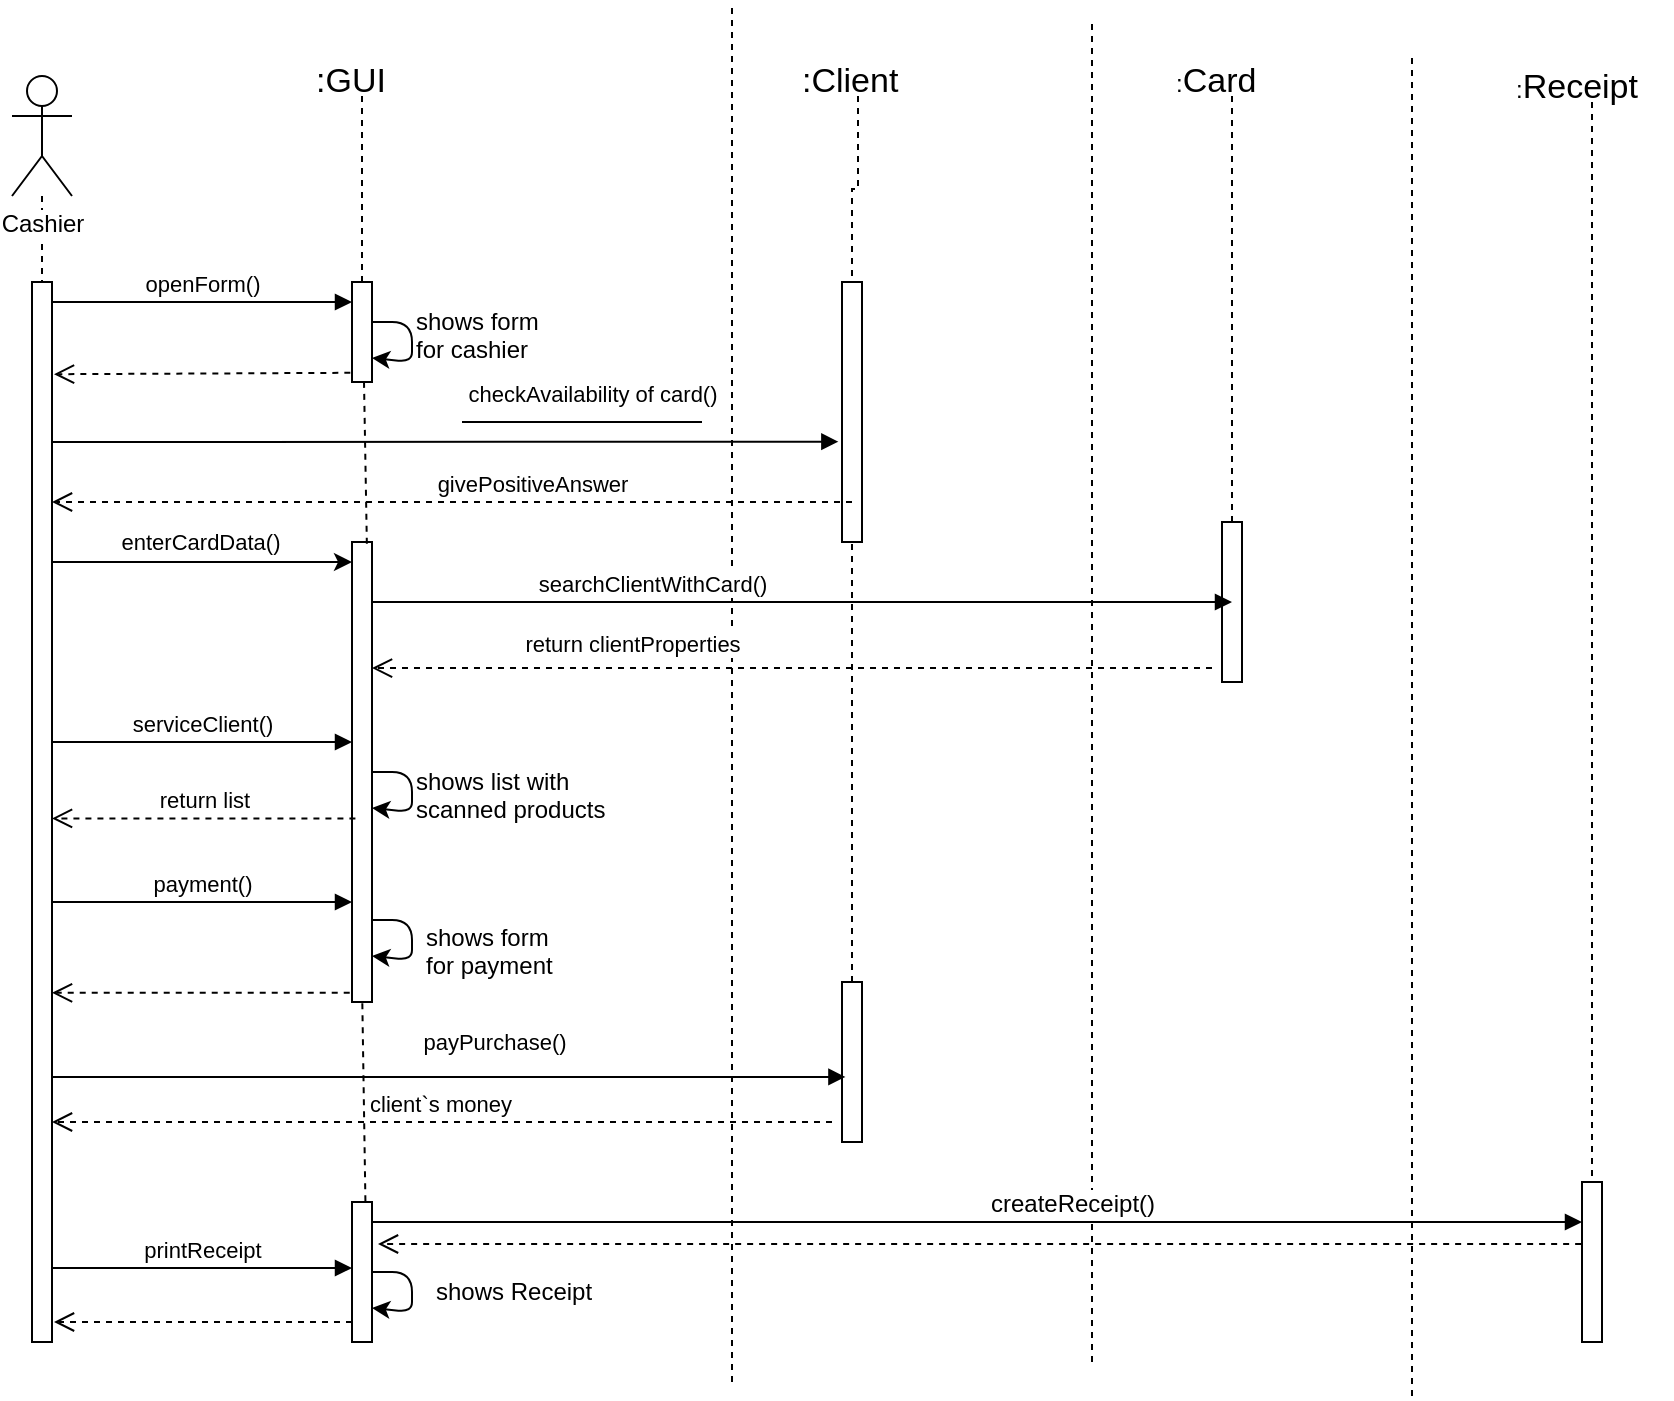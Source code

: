 <mxfile version="10.7.5" type="device"><diagram id="Gr4ecQkC6wrbrhz9PjYc" name="Page-1"><mxGraphModel dx="1553" dy="638" grid="1" gridSize="10" guides="1" tooltips="1" connect="1" arrows="1" fold="1" page="1" pageScale="1" pageWidth="827" pageHeight="1169" math="0" shadow="0"><root><mxCell id="0"/><mxCell id="1" parent="0"/><mxCell id="LCpOvm6y9vnS6A3qawdt-9" value="" style="edgeStyle=orthogonalEdgeStyle;rounded=0;orthogonalLoop=1;jettySize=auto;html=1;dashed=1;endArrow=none;endFill=0;" parent="1" source="LCpOvm6y9vnS6A3qawdt-1" target="LCpOvm6y9vnS6A3qawdt-8" edge="1"><mxGeometry relative="1" as="geometry"/></mxCell><mxCell id="LCpOvm6y9vnS6A3qawdt-1" value="Cashier" style="shape=umlActor;verticalLabelPosition=bottom;labelBackgroundColor=#ffffff;verticalAlign=top;html=1;outlineConnect=0;" parent="1" vertex="1"><mxGeometry x="100" y="147" width="30" height="60" as="geometry"/></mxCell><mxCell id="LCpOvm6y9vnS6A3qawdt-14" style="edgeStyle=orthogonalEdgeStyle;rounded=0;orthogonalLoop=1;jettySize=auto;html=1;dashed=1;endArrow=none;endFill=0;" parent="1" source="LCpOvm6y9vnS6A3qawdt-2" target="LCpOvm6y9vnS6A3qawdt-10" edge="1"><mxGeometry relative="1" as="geometry"/></mxCell><mxCell id="LCpOvm6y9vnS6A3qawdt-2" value="&lt;font style=&quot;font-size: 17px&quot;&gt;:GUI&lt;/font&gt;" style="text;html=1;resizable=0;points=[];autosize=1;align=left;verticalAlign=top;spacingTop=-4;" parent="1" vertex="1"><mxGeometry x="250" y="137" width="50" height="20" as="geometry"/></mxCell><mxCell id="LCpOvm6y9vnS6A3qawdt-15" style="edgeStyle=orthogonalEdgeStyle;rounded=0;orthogonalLoop=1;jettySize=auto;html=1;dashed=1;endArrow=none;endFill=0;" parent="1" source="LCpOvm6y9vnS6A3qawdt-3" target="LCpOvm6y9vnS6A3qawdt-11" edge="1"><mxGeometry relative="1" as="geometry"/></mxCell><mxCell id="LCpOvm6y9vnS6A3qawdt-3" value="&lt;font style=&quot;font-size: 17px&quot;&gt;:Client&lt;/font&gt;" style="text;html=1;resizable=0;points=[];autosize=1;align=left;verticalAlign=top;spacingTop=-4;" parent="1" vertex="1"><mxGeometry x="493" y="137" width="60" height="20" as="geometry"/></mxCell><mxCell id="LCpOvm6y9vnS6A3qawdt-4" value="" style="endArrow=none;dashed=1;html=1;exitX=0.671;exitY=-0.006;exitDx=0;exitDy=0;exitPerimeter=0;" parent="1" source="LCpOvm6y9vnS6A3qawdt-48" edge="1"><mxGeometry width="50" height="50" relative="1" as="geometry"><mxPoint x="275" y="746" as="sourcePoint"/><mxPoint x="275" y="600" as="targetPoint"/></mxGeometry></mxCell><mxCell id="LCpOvm6y9vnS6A3qawdt-5" value="" style="endArrow=none;dashed=1;html=1;" parent="1" edge="1"><mxGeometry width="50" height="50" relative="1" as="geometry"><mxPoint x="460" y="800" as="sourcePoint"/><mxPoint x="460" y="110.0" as="targetPoint"/></mxGeometry></mxCell><mxCell id="LCpOvm6y9vnS6A3qawdt-8" value="" style="html=1;points=[];perimeter=orthogonalPerimeter;" parent="1" vertex="1"><mxGeometry x="110" y="250" width="10" height="530" as="geometry"/></mxCell><mxCell id="LCpOvm6y9vnS6A3qawdt-10" value="" style="html=1;points=[];perimeter=orthogonalPerimeter;" parent="1" vertex="1"><mxGeometry x="270" y="250" width="10" height="50" as="geometry"/></mxCell><mxCell id="LCpOvm6y9vnS6A3qawdt-11" value="" style="html=1;points=[];perimeter=orthogonalPerimeter;" parent="1" vertex="1"><mxGeometry x="515" y="250" width="10" height="130" as="geometry"/></mxCell><mxCell id="LCpOvm6y9vnS6A3qawdt-16" value="openForm()" style="html=1;verticalAlign=bottom;endArrow=block;" parent="1" target="LCpOvm6y9vnS6A3qawdt-10" edge="1"><mxGeometry width="80" relative="1" as="geometry"><mxPoint x="120" y="260" as="sourcePoint"/><mxPoint x="200" y="260" as="targetPoint"/></mxGeometry></mxCell><mxCell id="LCpOvm6y9vnS6A3qawdt-18" value="shows form &lt;br&gt;for cashier" style="text;html=1;resizable=0;points=[];autosize=1;align=left;verticalAlign=top;spacingTop=-4;" parent="1" vertex="1"><mxGeometry x="300" y="260" width="80" height="30" as="geometry"/></mxCell><mxCell id="LCpOvm6y9vnS6A3qawdt-19" value="" style="html=1;verticalAlign=bottom;endArrow=open;dashed=1;endSize=8;exitX=-0.083;exitY=0.908;exitDx=0;exitDy=0;exitPerimeter=0;entryX=1.1;entryY=0.087;entryDx=0;entryDy=0;entryPerimeter=0;" parent="1" source="LCpOvm6y9vnS6A3qawdt-10" target="LCpOvm6y9vnS6A3qawdt-8" edge="1"><mxGeometry relative="1" as="geometry"><mxPoint x="270" y="280" as="sourcePoint"/><mxPoint x="115" y="286" as="targetPoint"/></mxGeometry></mxCell><mxCell id="LCpOvm6y9vnS6A3qawdt-21" value="checkAvailability of card()" style="html=1;verticalAlign=bottom;endArrow=block;entryX=-0.182;entryY=0.614;entryDx=0;entryDy=0;entryPerimeter=0;" parent="1" target="LCpOvm6y9vnS6A3qawdt-11" edge="1"><mxGeometry x="0.374" y="15" width="80" relative="1" as="geometry"><mxPoint x="120" y="330" as="sourcePoint"/><mxPoint x="200" y="330" as="targetPoint"/><mxPoint as="offset"/></mxGeometry></mxCell><mxCell id="LCpOvm6y9vnS6A3qawdt-22" value="givePositiveAnswer" style="html=1;verticalAlign=bottom;endArrow=open;dashed=1;endSize=8;" parent="1" target="LCpOvm6y9vnS6A3qawdt-8" edge="1"><mxGeometry x="-0.2" relative="1" as="geometry"><mxPoint x="520" y="360" as="sourcePoint"/><mxPoint x="440" y="360" as="targetPoint"/><mxPoint as="offset"/></mxGeometry></mxCell><mxCell id="LCpOvm6y9vnS6A3qawdt-27" style="edgeStyle=orthogonalEdgeStyle;rounded=0;orthogonalLoop=1;jettySize=auto;html=1;dashed=1;endArrow=none;endFill=0;" parent="1" source="LCpOvm6y9vnS6A3qawdt-24" target="LCpOvm6y9vnS6A3qawdt-26" edge="1"><mxGeometry relative="1" as="geometry"/></mxCell><mxCell id="LCpOvm6y9vnS6A3qawdt-24" value=":&lt;font style=&quot;font-size: 17px&quot;&gt;Card&lt;/font&gt;" style="text;html=1;resizable=0;points=[];autosize=1;align=left;verticalAlign=top;spacingTop=-4;" parent="1" vertex="1"><mxGeometry x="680" y="137" width="60" height="20" as="geometry"/></mxCell><mxCell id="LCpOvm6y9vnS6A3qawdt-25" value="" style="endArrow=none;dashed=1;html=1;" parent="1" edge="1"><mxGeometry width="50" height="50" relative="1" as="geometry"><mxPoint x="640" y="790" as="sourcePoint"/><mxPoint x="640" y="120.0" as="targetPoint"/></mxGeometry></mxCell><mxCell id="LCpOvm6y9vnS6A3qawdt-26" value="" style="html=1;points=[];perimeter=orthogonalPerimeter;" parent="1" vertex="1"><mxGeometry x="705" y="370" width="10" height="80" as="geometry"/></mxCell><mxCell id="LCpOvm6y9vnS6A3qawdt-29" value="searchClientWithCard()" style="html=1;verticalAlign=bottom;endArrow=block;" parent="1" source="LCpOvm6y9vnS6A3qawdt-31" edge="1"><mxGeometry x="-0.349" width="80" relative="1" as="geometry"><mxPoint x="330" y="410" as="sourcePoint"/><mxPoint x="710" y="410" as="targetPoint"/><mxPoint as="offset"/></mxGeometry></mxCell><mxCell id="LCpOvm6y9vnS6A3qawdt-31" value="" style="html=1;points=[];perimeter=orthogonalPerimeter;" parent="1" vertex="1"><mxGeometry x="270" y="380" width="10" height="230" as="geometry"/></mxCell><mxCell id="LCpOvm6y9vnS6A3qawdt-32" value="return clientProperties" style="html=1;verticalAlign=bottom;endArrow=open;dashed=1;endSize=8;entryX=1;entryY=0.274;entryDx=0;entryDy=0;entryPerimeter=0;" parent="1" target="LCpOvm6y9vnS6A3qawdt-31" edge="1"><mxGeometry x="0.382" y="-3" relative="1" as="geometry"><mxPoint x="700" y="443" as="sourcePoint"/><mxPoint x="292" y="443" as="targetPoint"/><mxPoint as="offset"/></mxGeometry></mxCell><mxCell id="LCpOvm6y9vnS6A3qawdt-35" value="serviceClient()" style="html=1;verticalAlign=bottom;endArrow=block;" parent="1" target="LCpOvm6y9vnS6A3qawdt-31" edge="1"><mxGeometry width="80" relative="1" as="geometry"><mxPoint x="120" y="480" as="sourcePoint"/><mxPoint x="260" y="479" as="targetPoint"/></mxGeometry></mxCell><mxCell id="LCpOvm6y9vnS6A3qawdt-38" value="shows list with &lt;br&gt;scanned products" style="text;html=1;resizable=0;points=[];autosize=1;align=left;verticalAlign=top;spacingTop=-4;" parent="1" vertex="1"><mxGeometry x="300" y="490" width="110" height="30" as="geometry"/></mxCell><mxCell id="LCpOvm6y9vnS6A3qawdt-39" value="return list" style="html=1;verticalAlign=bottom;endArrow=open;dashed=1;endSize=8;exitX=0.171;exitY=0.601;exitDx=0;exitDy=0;exitPerimeter=0;" parent="1" source="LCpOvm6y9vnS6A3qawdt-31" target="LCpOvm6y9vnS6A3qawdt-8" edge="1"><mxGeometry relative="1" as="geometry"><mxPoint x="280" y="500" as="sourcePoint"/><mxPoint x="200" y="500" as="targetPoint"/></mxGeometry></mxCell><mxCell id="LCpOvm6y9vnS6A3qawdt-40" value="payment()" style="html=1;verticalAlign=bottom;endArrow=block;" parent="1" target="LCpOvm6y9vnS6A3qawdt-31" edge="1"><mxGeometry width="80" relative="1" as="geometry"><mxPoint x="120" y="560" as="sourcePoint"/><mxPoint x="200" y="570" as="targetPoint"/></mxGeometry></mxCell><mxCell id="LCpOvm6y9vnS6A3qawdt-42" value="" style="html=1;verticalAlign=bottom;endArrow=open;dashed=1;endSize=8;exitX=-0.114;exitY=0.98;exitDx=0;exitDy=0;exitPerimeter=0;" parent="1" source="LCpOvm6y9vnS6A3qawdt-31" target="LCpOvm6y9vnS6A3qawdt-8" edge="1"><mxGeometry relative="1" as="geometry"><mxPoint x="280" y="590" as="sourcePoint"/><mxPoint x="121" y="590" as="targetPoint"/></mxGeometry></mxCell><mxCell id="LCpOvm6y9vnS6A3qawdt-44" value="shows form &lt;br&gt;for payment" style="text;html=1;resizable=0;points=[];autosize=1;align=left;verticalAlign=top;spacingTop=-4;" parent="1" vertex="1"><mxGeometry x="305" y="568" width="80" height="30" as="geometry"/></mxCell><mxCell id="LCpOvm6y9vnS6A3qawdt-45" value="" style="html=1;points=[];perimeter=orthogonalPerimeter;" parent="1" vertex="1"><mxGeometry x="515" y="600" width="10" height="80" as="geometry"/></mxCell><mxCell id="LCpOvm6y9vnS6A3qawdt-46" value="payPurchase()" style="html=1;verticalAlign=bottom;endArrow=block;entryX=0.171;entryY=0.593;entryDx=0;entryDy=0;entryPerimeter=0;" parent="1" source="LCpOvm6y9vnS6A3qawdt-8" target="LCpOvm6y9vnS6A3qawdt-45" edge="1"><mxGeometry x="0.111" y="8" width="80" relative="1" as="geometry"><mxPoint x="120" y="640" as="sourcePoint"/><mxPoint x="200" y="650" as="targetPoint"/><mxPoint as="offset"/></mxGeometry></mxCell><mxCell id="LCpOvm6y9vnS6A3qawdt-47" value="client`s money" style="html=1;verticalAlign=bottom;endArrow=open;dashed=1;endSize=8;" parent="1" target="LCpOvm6y9vnS6A3qawdt-8" edge="1"><mxGeometry x="0.004" relative="1" as="geometry"><mxPoint x="510" y="670" as="sourcePoint"/><mxPoint x="430" y="670" as="targetPoint"/><mxPoint as="offset"/></mxGeometry></mxCell><mxCell id="PD-RdoGzvqLuLlRUSXUl-22" style="edgeStyle=orthogonalEdgeStyle;rounded=0;orthogonalLoop=1;jettySize=auto;html=1;endArrow=block;endFill=1;" parent="1" source="LCpOvm6y9vnS6A3qawdt-48" target="PD-RdoGzvqLuLlRUSXUl-24" edge="1"><mxGeometry relative="1" as="geometry"><mxPoint x="800" y="720" as="targetPoint"/><Array as="points"><mxPoint x="380" y="720"/><mxPoint x="380" y="720"/></Array></mxGeometry></mxCell><mxCell id="PD-RdoGzvqLuLlRUSXUl-23" value="createReceipt()" style="text;html=1;resizable=0;points=[];align=center;verticalAlign=middle;labelBackgroundColor=#ffffff;" parent="PD-RdoGzvqLuLlRUSXUl-22" vertex="1" connectable="0"><mxGeometry x="0.171" y="4" relative="1" as="geometry"><mxPoint x="-4.5" y="-5.5" as="offset"/></mxGeometry></mxCell><mxCell id="LCpOvm6y9vnS6A3qawdt-48" value="" style="html=1;points=[];perimeter=orthogonalPerimeter;" parent="1" vertex="1"><mxGeometry x="270" y="710" width="10" height="70" as="geometry"/></mxCell><mxCell id="LCpOvm6y9vnS6A3qawdt-49" value="printReceipt" style="html=1;verticalAlign=bottom;endArrow=block;" parent="1" edge="1"><mxGeometry width="80" relative="1" as="geometry"><mxPoint x="120" y="743" as="sourcePoint"/><mxPoint x="270" y="743" as="targetPoint"/></mxGeometry></mxCell><mxCell id="LCpOvm6y9vnS6A3qawdt-50" value="" style="html=1;verticalAlign=bottom;endArrow=open;dashed=1;endSize=8;" parent="1" edge="1"><mxGeometry relative="1" as="geometry"><mxPoint x="270" y="770" as="sourcePoint"/><mxPoint x="121" y="770" as="targetPoint"/></mxGeometry></mxCell><mxCell id="LCpOvm6y9vnS6A3qawdt-52" value="shows Receipt" style="text;html=1;resizable=0;points=[];autosize=1;align=left;verticalAlign=top;spacingTop=-4;" parent="1" vertex="1"><mxGeometry x="310" y="745" width="90" height="20" as="geometry"/></mxCell><mxCell id="PD-RdoGzvqLuLlRUSXUl-2" value="" style="endArrow=classic;html=1;" parent="1" edge="1"><mxGeometry width="50" height="50" relative="1" as="geometry"><mxPoint x="280" y="270" as="sourcePoint"/><mxPoint x="280" y="288" as="targetPoint"/><Array as="points"><mxPoint x="300" y="270"/><mxPoint x="300" y="290"/></Array></mxGeometry></mxCell><mxCell id="PD-RdoGzvqLuLlRUSXUl-6" value="" style="endArrow=none;html=1;" parent="1" edge="1"><mxGeometry width="50" height="50" relative="1" as="geometry"><mxPoint x="325" y="320" as="sourcePoint"/><mxPoint x="445" y="320" as="targetPoint"/></mxGeometry></mxCell><mxCell id="PD-RdoGzvqLuLlRUSXUl-8" value="" style="endArrow=classic;html=1;" parent="1" edge="1"><mxGeometry width="50" height="50" relative="1" as="geometry"><mxPoint x="280" y="495" as="sourcePoint"/><mxPoint x="280" y="513" as="targetPoint"/><Array as="points"><mxPoint x="300" y="495"/><mxPoint x="300" y="515"/></Array></mxGeometry></mxCell><mxCell id="PD-RdoGzvqLuLlRUSXUl-11" value="" style="endArrow=classic;html=1;" parent="1" edge="1"><mxGeometry width="50" height="50" relative="1" as="geometry"><mxPoint x="280" y="569" as="sourcePoint"/><mxPoint x="280" y="587" as="targetPoint"/><Array as="points"><mxPoint x="300" y="569"/><mxPoint x="300" y="589"/></Array></mxGeometry></mxCell><mxCell id="PD-RdoGzvqLuLlRUSXUl-12" value="" style="endArrow=none;dashed=1;html=1;" parent="1" edge="1"><mxGeometry width="50" height="50" relative="1" as="geometry"><mxPoint x="800" y="807" as="sourcePoint"/><mxPoint x="800" y="137" as="targetPoint"/></mxGeometry></mxCell><mxCell id="PD-RdoGzvqLuLlRUSXUl-26" value="" style="edgeStyle=orthogonalEdgeStyle;rounded=0;orthogonalLoop=1;jettySize=auto;html=1;endArrow=none;endFill=0;dashed=1;" parent="1" source="PD-RdoGzvqLuLlRUSXUl-14" target="PD-RdoGzvqLuLlRUSXUl-24" edge="1"><mxGeometry relative="1" as="geometry"><mxPoint x="890" y="240" as="targetPoint"/></mxGeometry></mxCell><mxCell id="PD-RdoGzvqLuLlRUSXUl-14" value=":&lt;span style=&quot;font-size: 17px&quot;&gt;Receipt&lt;/span&gt;" style="text;html=1;resizable=0;points=[];autosize=1;align=left;verticalAlign=top;spacingTop=-4;" parent="1" vertex="1"><mxGeometry x="850" y="140" width="80" height="20" as="geometry"/></mxCell><mxCell id="PD-RdoGzvqLuLlRUSXUl-16" value="enterCardData()" style="endArrow=classic;html=1;" parent="1" source="LCpOvm6y9vnS6A3qawdt-8" target="LCpOvm6y9vnS6A3qawdt-31" edge="1"><mxGeometry x="0.25" y="22" width="50" height="50" relative="1" as="geometry"><mxPoint x="160" y="440" as="sourcePoint"/><mxPoint x="210" y="390" as="targetPoint"/><Array as="points"><mxPoint x="220" y="390"/></Array><mxPoint x="-20" y="12" as="offset"/></mxGeometry></mxCell><mxCell id="PD-RdoGzvqLuLlRUSXUl-19" value="" style="endArrow=classic;html=1;" parent="1" edge="1"><mxGeometry width="50" height="50" relative="1" as="geometry"><mxPoint x="280" y="745" as="sourcePoint"/><mxPoint x="280" y="763" as="targetPoint"/><Array as="points"><mxPoint x="300" y="745"/><mxPoint x="300" y="765"/></Array></mxGeometry></mxCell><mxCell id="PD-RdoGzvqLuLlRUSXUl-20" value="" style="endArrow=none;dashed=1;html=1;exitX=0.743;exitY=0.004;exitDx=0;exitDy=0;exitPerimeter=0;entryX=0.6;entryY=0.991;entryDx=0;entryDy=0;entryPerimeter=0;" parent="1" source="LCpOvm6y9vnS6A3qawdt-31" target="LCpOvm6y9vnS6A3qawdt-10" edge="1"><mxGeometry width="50" height="50" relative="1" as="geometry"><mxPoint x="280" y="370" as="sourcePoint"/><mxPoint x="270" y="290" as="targetPoint"/></mxGeometry></mxCell><mxCell id="PD-RdoGzvqLuLlRUSXUl-21" value="" style="endArrow=none;dashed=1;html=1;" parent="1" edge="1"><mxGeometry width="50" height="50" relative="1" as="geometry"><mxPoint x="520" y="600" as="sourcePoint"/><mxPoint x="520" y="380" as="targetPoint"/></mxGeometry></mxCell><mxCell id="PD-RdoGzvqLuLlRUSXUl-24" value="" style="html=1;points=[];perimeter=orthogonalPerimeter;" parent="1" vertex="1"><mxGeometry x="885" y="700" width="10" height="80" as="geometry"/></mxCell><mxCell id="PD-RdoGzvqLuLlRUSXUl-27" value="" style="html=1;verticalAlign=bottom;endArrow=open;dashed=1;endSize=8;exitX=-0.043;exitY=0.388;exitDx=0;exitDy=0;exitPerimeter=0;" parent="1" source="PD-RdoGzvqLuLlRUSXUl-24" edge="1"><mxGeometry relative="1" as="geometry"><mxPoint x="890" y="739.5" as="sourcePoint"/><mxPoint x="283" y="731" as="targetPoint"/></mxGeometry></mxCell></root></mxGraphModel></diagram></mxfile>